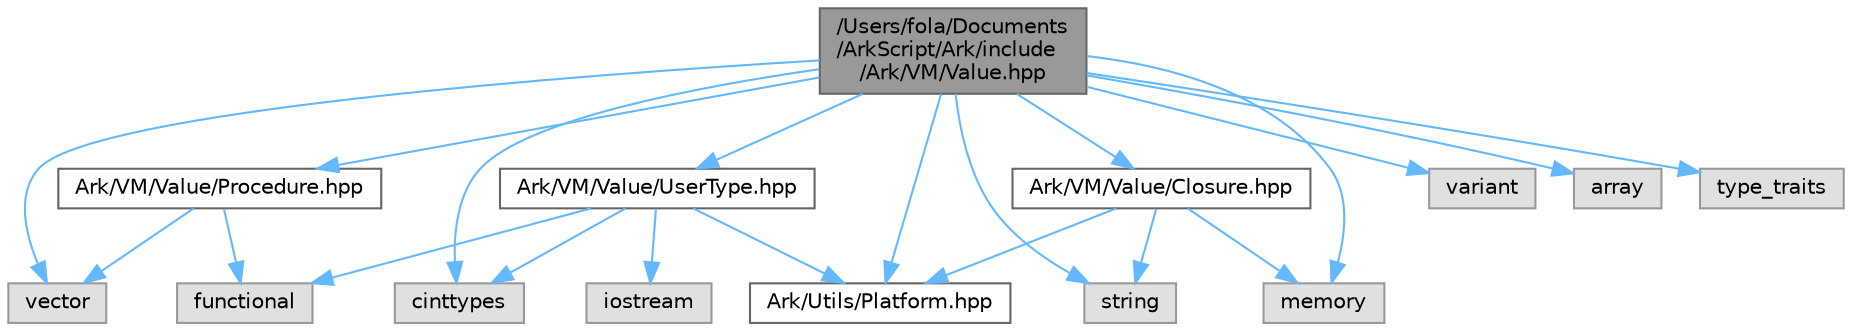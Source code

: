 digraph "/Users/fola/Documents/ArkScript/Ark/include/Ark/VM/Value.hpp"
{
 // INTERACTIVE_SVG=YES
 // LATEX_PDF_SIZE
  bgcolor="transparent";
  edge [fontname=Helvetica,fontsize=10,labelfontname=Helvetica,labelfontsize=10];
  node [fontname=Helvetica,fontsize=10,shape=box,height=0.2,width=0.4];
  Node1 [id="Node000001",label="/Users/fola/Documents\l/ArkScript/Ark/include\l/Ark/VM/Value.hpp",height=0.2,width=0.4,color="gray40", fillcolor="grey60", style="filled", fontcolor="black",tooltip="Default value type handled by the virtual machine."];
  Node1 -> Node2 [id="edge1_Node000001_Node000002",color="steelblue1",style="solid",tooltip=" "];
  Node2 [id="Node000002",label="vector",height=0.2,width=0.4,color="grey60", fillcolor="#E0E0E0", style="filled",tooltip=" "];
  Node1 -> Node3 [id="edge2_Node000001_Node000003",color="steelblue1",style="solid",tooltip=" "];
  Node3 [id="Node000003",label="variant",height=0.2,width=0.4,color="grey60", fillcolor="#E0E0E0", style="filled",tooltip=" "];
  Node1 -> Node4 [id="edge3_Node000001_Node000004",color="steelblue1",style="solid",tooltip=" "];
  Node4 [id="Node000004",label="string",height=0.2,width=0.4,color="grey60", fillcolor="#E0E0E0", style="filled",tooltip=" "];
  Node1 -> Node5 [id="edge4_Node000001_Node000005",color="steelblue1",style="solid",tooltip=" "];
  Node5 [id="Node000005",label="cinttypes",height=0.2,width=0.4,color="grey60", fillcolor="#E0E0E0", style="filled",tooltip=" "];
  Node1 -> Node6 [id="edge5_Node000001_Node000006",color="steelblue1",style="solid",tooltip=" "];
  Node6 [id="Node000006",label="array",height=0.2,width=0.4,color="grey60", fillcolor="#E0E0E0", style="filled",tooltip=" "];
  Node1 -> Node7 [id="edge6_Node000001_Node000007",color="steelblue1",style="solid",tooltip=" "];
  Node7 [id="Node000007",label="memory",height=0.2,width=0.4,color="grey60", fillcolor="#E0E0E0", style="filled",tooltip=" "];
  Node1 -> Node8 [id="edge7_Node000001_Node000008",color="steelblue1",style="solid",tooltip=" "];
  Node8 [id="Node000008",label="type_traits",height=0.2,width=0.4,color="grey60", fillcolor="#E0E0E0", style="filled",tooltip=" "];
  Node1 -> Node9 [id="edge8_Node000001_Node000009",color="steelblue1",style="solid",tooltip=" "];
  Node9 [id="Node000009",label="Ark/VM/Value/Closure.hpp",height=0.2,width=0.4,color="grey40", fillcolor="white", style="filled",URL="$dc/dd5/Closure_8hpp.html",tooltip="Subtype of the value type, handling closures."];
  Node9 -> Node7 [id="edge9_Node000009_Node000007",color="steelblue1",style="solid",tooltip=" "];
  Node9 -> Node4 [id="edge10_Node000009_Node000004",color="steelblue1",style="solid",tooltip=" "];
  Node9 -> Node10 [id="edge11_Node000009_Node000010",color="steelblue1",style="solid",tooltip=" "];
  Node10 [id="Node000010",label="Ark/Utils/Platform.hpp",height=0.2,width=0.4,color="grey40", fillcolor="white", style="filled",URL="$d5/d40/Platform_8hpp.html",tooltip="ArkScript configuration macros."];
  Node1 -> Node11 [id="edge12_Node000001_Node000011",color="steelblue1",style="solid",tooltip=" "];
  Node11 [id="Node000011",label="Ark/VM/Value/UserType.hpp",height=0.2,width=0.4,color="grey40", fillcolor="white", style="filled",URL="$dc/d3d/UserType_8hpp.html",tooltip="Subtype of the value, capable of handling any C++ type."];
  Node11 -> Node12 [id="edge13_Node000011_Node000012",color="steelblue1",style="solid",tooltip=" "];
  Node12 [id="Node000012",label="iostream",height=0.2,width=0.4,color="grey60", fillcolor="#E0E0E0", style="filled",tooltip=" "];
  Node11 -> Node5 [id="edge14_Node000011_Node000005",color="steelblue1",style="solid",tooltip=" "];
  Node11 -> Node13 [id="edge15_Node000011_Node000013",color="steelblue1",style="solid",tooltip=" "];
  Node13 [id="Node000013",label="functional",height=0.2,width=0.4,color="grey60", fillcolor="#E0E0E0", style="filled",tooltip=" "];
  Node11 -> Node10 [id="edge16_Node000011_Node000010",color="steelblue1",style="solid",tooltip=" "];
  Node1 -> Node14 [id="edge17_Node000001_Node000014",color="steelblue1",style="solid",tooltip=" "];
  Node14 [id="Node000014",label="Ark/VM/Value/Procedure.hpp",height=0.2,width=0.4,color="grey40", fillcolor="white", style="filled",URL="$da/dcf/Procedure_8hpp.html",tooltip="Wrapper object for user-defined functions."];
  Node14 -> Node13 [id="edge18_Node000014_Node000013",color="steelblue1",style="solid",tooltip=" "];
  Node14 -> Node2 [id="edge19_Node000014_Node000002",color="steelblue1",style="solid",tooltip=" "];
  Node1 -> Node10 [id="edge20_Node000001_Node000010",color="steelblue1",style="solid",tooltip=" "];
}
